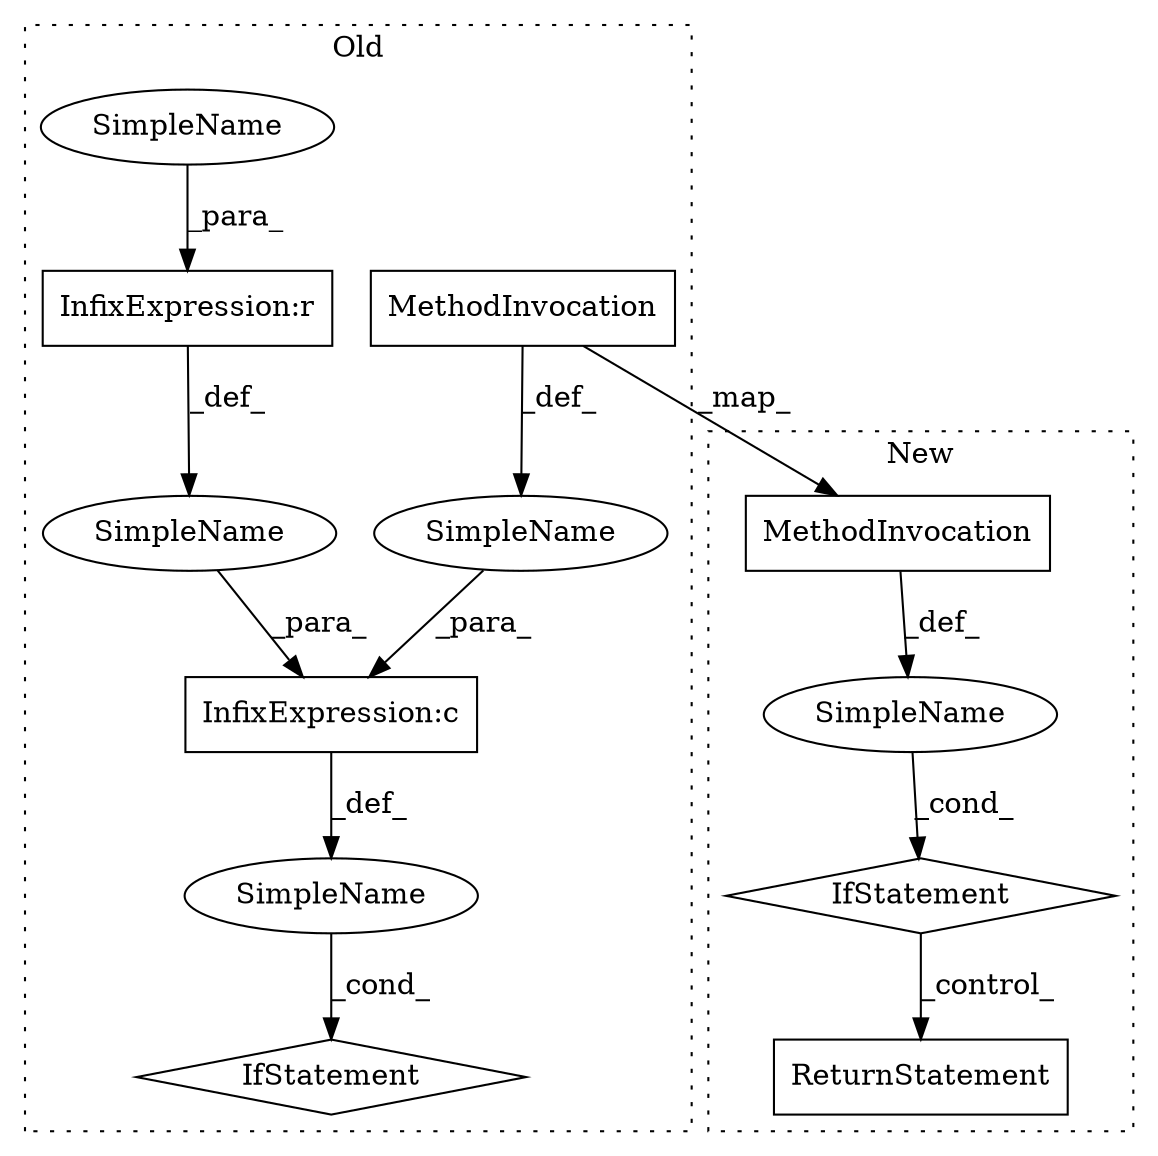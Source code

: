 digraph G {
subgraph cluster0 {
2 [label="IfStatement" a="25" s="4149,4215" l="4,2" shape="diamond"];
4 [label="MethodInvocation" a="32" s="4153,4181" l="11,1" shape="box"];
6 [label="SimpleName" a="42" s="" l="" shape="ellipse"];
7 [label="SimpleName" a="42" s="4210" l="4" shape="ellipse"];
9 [label="SimpleName" a="42" s="" l="" shape="ellipse"];
10 [label="SimpleName" a="42" s="" l="" shape="ellipse"];
11 [label="InfixExpression:c" a="27" s="4182" l="4" shape="box"];
12 [label="InfixExpression:r" a="27" s="4206" l="4" shape="box"];
label = "Old";
style="dotted";
}
subgraph cluster1 {
1 [label="IfStatement" a="25" s="4149,4182" l="4,2" shape="diamond"];
3 [label="MethodInvocation" a="32" s="4153,4181" l="11,1" shape="box"];
5 [label="ReturnStatement" a="41" s="4276" l="7" shape="box"];
8 [label="SimpleName" a="42" s="" l="" shape="ellipse"];
label = "New";
style="dotted";
}
1 -> 5 [label="_control_"];
3 -> 8 [label="_def_"];
4 -> 3 [label="_map_"];
4 -> 10 [label="_def_"];
6 -> 2 [label="_cond_"];
7 -> 12 [label="_para_"];
8 -> 1 [label="_cond_"];
9 -> 11 [label="_para_"];
10 -> 11 [label="_para_"];
11 -> 6 [label="_def_"];
12 -> 9 [label="_def_"];
}